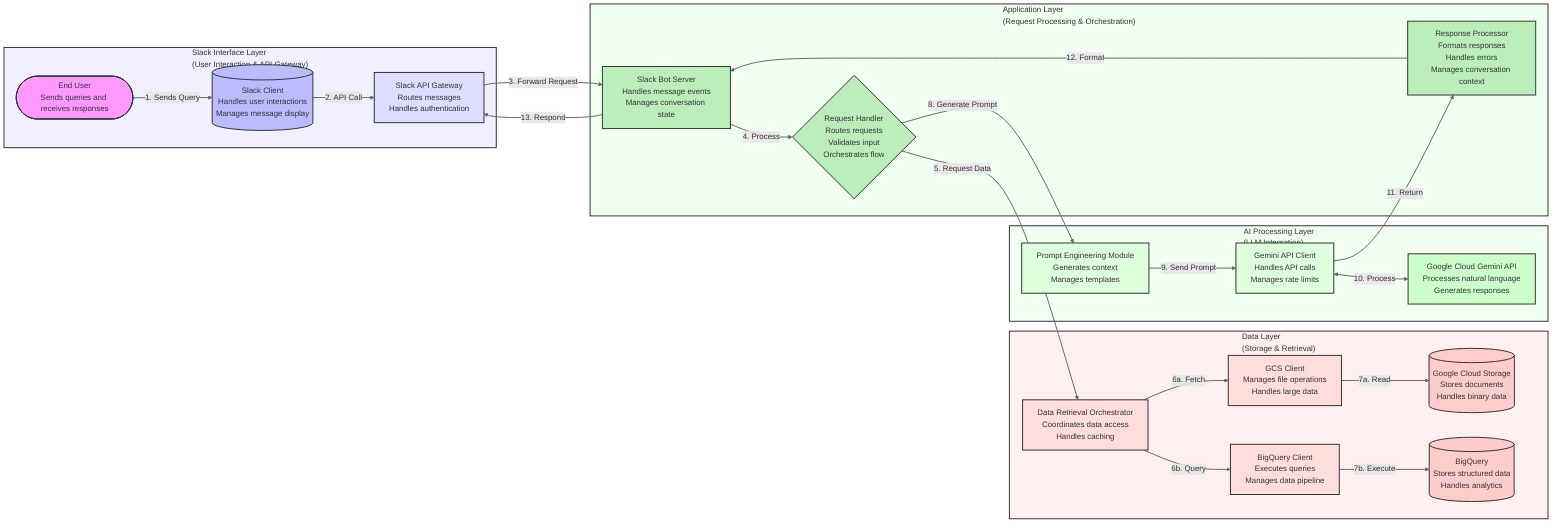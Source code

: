 graph LR

    subgraph User_Interface["Slack Interface Layer\n(User Interaction & API Gateway)"]
        A([End User\nSends queries and receives responses])
        B[("Slack Client\nHandles user interactions\nManages message display")]
        C["Slack API Gateway\nRoutes messages\nHandles authentication"]
        
        A --> |"1. Sends Query"| B
        B --> |"2. API Call"| C
        
        style A fill:#f9f,stroke:#333,stroke-width:2px
        style B fill:#bbf,stroke:#333,stroke-width:2px
        style C fill:#ddf,stroke:#333,stroke-width:2px
    end

    C --> |"3. Forward Request"| D

    subgraph Application["Application Layer\n(Request Processing & Orchestration)"]
        D["Slack Bot Server\nHandles message events\nManages conversation state"]
        E{"Request Handler\nRoutes requests\nValidates input\nOrchestrates flow"}
        N["Response Processor\nFormats responses\nHandles errors\nManages conversation context"]
        
        D --> |"4. Process"| E
        N --> |"12. Format"| D
        
        style D fill:#beb,stroke:#333,stroke-width:2px
        style E fill:#beb,stroke:#333,stroke-width:2px
        style N fill:#beb,stroke:#333,stroke-width:2px
    end

    subgraph Data["Data Layer\n(Storage & Retrieval)"]
        F["Data Retrieval Orchestrator\nCoordinates data access\nHandles caching"]
        G["GCS Client\nManages file operations\nHandles large data"]
        H["BigQuery Client\nExecutes queries\nManages data pipeline"]
        I[("Google Cloud Storage\nStores documents\nHandles binary data")]
        J[("BigQuery\nStores structured data\nHandles analytics")]
        
        E --> |"5. Request Data"| F
        F --> |"6a. Fetch"| G
        F --> |"6b. Query"| H
        G --> |"7a. Read"| I
        H --> |"7b. Execute"| J
        
        style F fill:#fdd,stroke:#333,stroke-width:2px
        style G fill:#fdd,stroke:#333,stroke-width:2px
        style H fill:#fdd,stroke:#333,stroke-width:2px
        style I fill:#fcc,stroke:#333,stroke-width:2px
        style J fill:#fcc,stroke:#333,stroke-width:2px
    end

    subgraph AI["AI Processing Layer\n(LLM Integration)"]
        K["Prompt Engineering Module\nGenerates context\nManages templates"]
        L["Gemini API Client\nHandles API calls\nManages rate limits"]
        M["Google Cloud Gemini API\nProcesses natural language\nGenerates responses"]
        
        E --> |"8. Generate Prompt"| K
        K --> |"9. Send Prompt"| L
        L <--> |"10. Process"| M
        L --> |"11. Return"| N
        
        style K fill:#dfd,stroke:#333,stroke-width:2px
        style L fill:#dfd,stroke:#333,stroke-width:2px
        style M fill:#cfc,stroke:#333,stroke-width:2px
    end

    D --> |"13. Respond"| C

    style User_Interface fill:#f0f0ff,stroke:#333,stroke-width:2px
    style Application fill:#f0fff0,stroke:#333,stroke-width:2px
    style Data fill:#fff0f0,stroke:#333,stroke-width:2px
    style AI fill:#f0fff0,stroke:#333,stroke-width:2px
    
    linkStyle default stroke:#666,stroke-width:2px
    classDef default fill:#fff,stroke:#333,stroke-width:2px